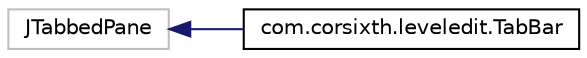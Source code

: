 digraph "Graphical Class Hierarchy"
{
 // LATEX_PDF_SIZE
  edge [fontname="Helvetica",fontsize="10",labelfontname="Helvetica",labelfontsize="10"];
  node [fontname="Helvetica",fontsize="10",shape=record];
  rankdir="LR";
  Node10 [label="JTabbedPane",height=0.2,width=0.4,color="grey75", fillcolor="white", style="filled",tooltip=" "];
  Node10 -> Node0 [dir="back",color="midnightblue",fontsize="10",style="solid",fontname="Helvetica"];
  Node0 [label="com.corsixth.leveledit.TabBar",height=0.2,width=0.4,color="black", fillcolor="white", style="filled",URL="$classcom_1_1corsixth_1_1leveledit_1_1TabBar.html",tooltip=" "];
}

